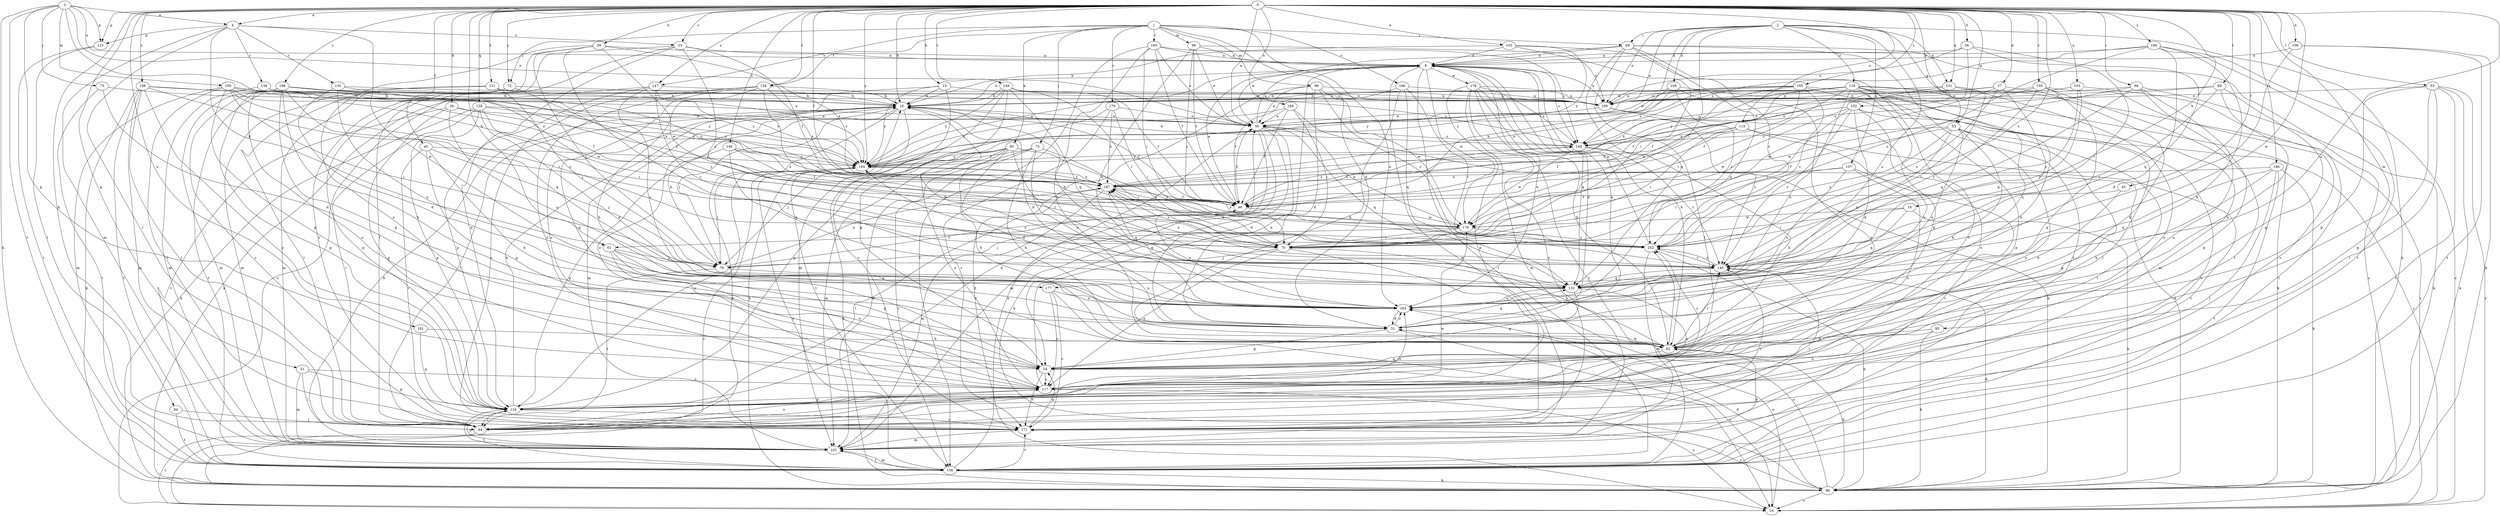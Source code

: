 strict digraph  {
0;
1;
2;
3;
4;
8;
14;
15;
16;
23;
24;
27;
28;
31;
39;
40;
45;
46;
51;
53;
54;
56;
58;
61;
62;
66;
69;
70;
72;
73;
75;
78;
84;
85;
86;
89;
93;
94;
95;
98;
99;
100;
101;
102;
103;
105;
106;
107;
108;
109;
115;
116;
117;
123;
124;
128;
131;
132;
135;
136;
140;
146;
147;
148;
149;
150;
151;
154;
156;
161;
163;
165;
166;
170;
171;
177;
178;
179;
184;
186;
187;
190;
194;
195;
196;
198;
202;
0 -> 4  [label=a];
0 -> 14  [label=b];
0 -> 15  [label=b];
0 -> 16  [label=b];
0 -> 23  [label=c];
0 -> 27  [label=d];
0 -> 28  [label=d];
0 -> 39  [label=e];
0 -> 40  [label=f];
0 -> 45  [label=f];
0 -> 46  [label=f];
0 -> 51  [label=g];
0 -> 53  [label=g];
0 -> 56  [label=h];
0 -> 58  [label=h];
0 -> 61  [label=h];
0 -> 66  [label=i];
0 -> 72  [label=j];
0 -> 84  [label=k];
0 -> 89  [label=l];
0 -> 93  [label=l];
0 -> 95  [label=m];
0 -> 102  [label=n];
0 -> 103  [label=n];
0 -> 105  [label=n];
0 -> 106  [label=n];
0 -> 115  [label=o];
0 -> 123  [label=p];
0 -> 128  [label=q];
0 -> 131  [label=q];
0 -> 146  [label=s];
0 -> 147  [label=s];
0 -> 149  [label=t];
0 -> 150  [label=t];
0 -> 151  [label=t];
0 -> 154  [label=t];
0 -> 161  [label=u];
0 -> 163  [label=u];
0 -> 177  [label=w];
0 -> 184  [label=x];
0 -> 186  [label=x];
0 -> 190  [label=y];
0 -> 194  [label=y];
0 -> 195  [label=z];
0 -> 196  [label=z];
0 -> 198  [label=z];
0 -> 202  [label=z];
1 -> 31  [label=d];
1 -> 69  [label=i];
1 -> 72  [label=j];
1 -> 73  [label=j];
1 -> 85  [label=k];
1 -> 98  [label=m];
1 -> 99  [label=m];
1 -> 147  [label=s];
1 -> 154  [label=t];
1 -> 163  [label=u];
1 -> 165  [label=v];
1 -> 166  [label=v];
1 -> 170  [label=v];
2 -> 39  [label=e];
2 -> 53  [label=g];
2 -> 61  [label=h];
2 -> 69  [label=i];
2 -> 70  [label=i];
2 -> 86  [label=k];
2 -> 107  [label=n];
2 -> 108  [label=n];
2 -> 109  [label=n];
2 -> 116  [label=o];
2 -> 131  [label=q];
2 -> 163  [label=u];
3 -> 4  [label=a];
3 -> 8  [label=a];
3 -> 39  [label=e];
3 -> 54  [label=g];
3 -> 75  [label=j];
3 -> 86  [label=k];
3 -> 100  [label=m];
3 -> 123  [label=p];
3 -> 156  [label=t];
3 -> 202  [label=z];
4 -> 23  [label=c];
4 -> 61  [label=h];
4 -> 94  [label=l];
4 -> 101  [label=m];
4 -> 123  [label=p];
4 -> 135  [label=r];
4 -> 136  [label=r];
4 -> 177  [label=w];
8 -> 16  [label=b];
8 -> 31  [label=d];
8 -> 62  [label=h];
8 -> 101  [label=m];
8 -> 109  [label=n];
8 -> 148  [label=s];
8 -> 156  [label=t];
8 -> 163  [label=u];
8 -> 178  [label=w];
8 -> 179  [label=w];
14 -> 70  [label=i];
14 -> 86  [label=k];
14 -> 132  [label=q];
14 -> 179  [label=w];
15 -> 16  [label=b];
15 -> 46  [label=f];
15 -> 117  [label=o];
15 -> 171  [label=v];
15 -> 194  [label=y];
16 -> 39  [label=e];
16 -> 46  [label=f];
16 -> 78  [label=j];
16 -> 86  [label=k];
16 -> 94  [label=l];
16 -> 101  [label=m];
16 -> 117  [label=o];
16 -> 156  [label=t];
23 -> 8  [label=a];
23 -> 24  [label=c];
23 -> 46  [label=f];
23 -> 94  [label=l];
23 -> 124  [label=p];
23 -> 202  [label=z];
24 -> 163  [label=u];
27 -> 16  [label=b];
27 -> 62  [label=h];
27 -> 109  [label=n];
27 -> 132  [label=q];
27 -> 179  [label=w];
27 -> 202  [label=z];
28 -> 39  [label=e];
28 -> 124  [label=p];
28 -> 156  [label=t];
28 -> 163  [label=u];
28 -> 194  [label=y];
31 -> 8  [label=a];
31 -> 24  [label=c];
31 -> 54  [label=g];
31 -> 62  [label=h];
31 -> 132  [label=q];
31 -> 163  [label=u];
39 -> 8  [label=a];
39 -> 31  [label=d];
39 -> 46  [label=f];
39 -> 54  [label=g];
39 -> 86  [label=k];
39 -> 101  [label=m];
39 -> 132  [label=q];
39 -> 148  [label=s];
40 -> 54  [label=g];
40 -> 62  [label=h];
40 -> 78  [label=j];
40 -> 171  [label=v];
40 -> 194  [label=y];
45 -> 31  [label=d];
45 -> 46  [label=f];
46 -> 8  [label=a];
46 -> 148  [label=s];
46 -> 163  [label=u];
46 -> 179  [label=w];
46 -> 187  [label=x];
51 -> 94  [label=l];
51 -> 101  [label=m];
51 -> 117  [label=o];
51 -> 124  [label=p];
53 -> 46  [label=f];
53 -> 62  [label=h];
53 -> 94  [label=l];
53 -> 117  [label=o];
53 -> 124  [label=p];
53 -> 132  [label=q];
53 -> 148  [label=s];
53 -> 163  [label=u];
53 -> 202  [label=z];
54 -> 117  [label=o];
54 -> 171  [label=v];
54 -> 202  [label=z];
56 -> 8  [label=a];
56 -> 109  [label=n];
56 -> 132  [label=q];
56 -> 140  [label=r];
56 -> 187  [label=x];
58 -> 8  [label=a];
58 -> 78  [label=j];
58 -> 117  [label=o];
58 -> 140  [label=r];
58 -> 171  [label=v];
58 -> 179  [label=w];
58 -> 187  [label=x];
61 -> 31  [label=d];
61 -> 54  [label=g];
61 -> 78  [label=j];
61 -> 117  [label=o];
61 -> 163  [label=u];
62 -> 54  [label=g];
62 -> 140  [label=r];
62 -> 202  [label=z];
66 -> 86  [label=k];
66 -> 109  [label=n];
66 -> 117  [label=o];
66 -> 124  [label=p];
66 -> 132  [label=q];
66 -> 179  [label=w];
69 -> 8  [label=a];
69 -> 24  [label=c];
69 -> 39  [label=e];
69 -> 94  [label=l];
69 -> 132  [label=q];
69 -> 156  [label=t];
69 -> 163  [label=u];
69 -> 171  [label=v];
70 -> 62  [label=h];
70 -> 78  [label=j];
70 -> 117  [label=o];
70 -> 171  [label=v];
70 -> 187  [label=x];
72 -> 16  [label=b];
72 -> 94  [label=l];
72 -> 101  [label=m];
72 -> 124  [label=p];
72 -> 202  [label=z];
73 -> 62  [label=h];
73 -> 70  [label=i];
73 -> 101  [label=m];
73 -> 156  [label=t];
73 -> 163  [label=u];
73 -> 194  [label=y];
75 -> 31  [label=d];
75 -> 109  [label=n];
75 -> 156  [label=t];
78 -> 16  [label=b];
78 -> 46  [label=f];
78 -> 94  [label=l];
78 -> 163  [label=u];
78 -> 187  [label=x];
84 -> 94  [label=l];
84 -> 156  [label=t];
85 -> 31  [label=d];
85 -> 62  [label=h];
85 -> 78  [label=j];
85 -> 86  [label=k];
85 -> 101  [label=m];
85 -> 117  [label=o];
85 -> 140  [label=r];
85 -> 194  [label=y];
85 -> 202  [label=z];
86 -> 16  [label=b];
86 -> 24  [label=c];
86 -> 31  [label=d];
86 -> 62  [label=h];
86 -> 163  [label=u];
86 -> 171  [label=v];
89 -> 54  [label=g];
89 -> 62  [label=h];
89 -> 109  [label=n];
89 -> 140  [label=r];
89 -> 148  [label=s];
93 -> 24  [label=c];
93 -> 54  [label=g];
93 -> 86  [label=k];
93 -> 94  [label=l];
93 -> 109  [label=n];
93 -> 124  [label=p];
93 -> 156  [label=t];
94 -> 24  [label=c];
94 -> 117  [label=o];
94 -> 140  [label=r];
94 -> 179  [label=w];
95 -> 62  [label=h];
95 -> 86  [label=k];
95 -> 117  [label=o];
98 -> 8  [label=a];
98 -> 39  [label=e];
98 -> 46  [label=f];
98 -> 109  [label=n];
98 -> 163  [label=u];
98 -> 202  [label=z];
99 -> 24  [label=c];
99 -> 31  [label=d];
99 -> 39  [label=e];
99 -> 109  [label=n];
99 -> 179  [label=w];
99 -> 202  [label=z];
100 -> 16  [label=b];
100 -> 39  [label=e];
100 -> 46  [label=f];
100 -> 54  [label=g];
100 -> 78  [label=j];
100 -> 101  [label=m];
100 -> 171  [label=v];
100 -> 179  [label=w];
100 -> 194  [label=y];
100 -> 202  [label=z];
101 -> 16  [label=b];
101 -> 62  [label=h];
101 -> 124  [label=p];
101 -> 156  [label=t];
102 -> 24  [label=c];
102 -> 31  [label=d];
102 -> 39  [label=e];
102 -> 70  [label=i];
102 -> 117  [label=o];
102 -> 140  [label=r];
102 -> 179  [label=w];
103 -> 109  [label=n];
103 -> 140  [label=r];
103 -> 148  [label=s];
103 -> 156  [label=t];
103 -> 202  [label=z];
105 -> 8  [label=a];
105 -> 16  [label=b];
105 -> 70  [label=i];
105 -> 194  [label=y];
105 -> 202  [label=z];
106 -> 8  [label=a];
106 -> 86  [label=k];
106 -> 140  [label=r];
106 -> 156  [label=t];
107 -> 70  [label=i];
107 -> 117  [label=o];
107 -> 163  [label=u];
107 -> 171  [label=v];
107 -> 187  [label=x];
108 -> 109  [label=n];
108 -> 117  [label=o];
108 -> 148  [label=s];
108 -> 156  [label=t];
108 -> 194  [label=y];
108 -> 202  [label=z];
109 -> 39  [label=e];
109 -> 86  [label=k];
109 -> 140  [label=r];
115 -> 46  [label=f];
115 -> 70  [label=i];
115 -> 148  [label=s];
115 -> 156  [label=t];
115 -> 163  [label=u];
115 -> 187  [label=x];
116 -> 16  [label=b];
116 -> 24  [label=c];
116 -> 46  [label=f];
116 -> 54  [label=g];
116 -> 70  [label=i];
116 -> 86  [label=k];
116 -> 94  [label=l];
116 -> 101  [label=m];
116 -> 124  [label=p];
116 -> 163  [label=u];
116 -> 179  [label=w];
116 -> 187  [label=x];
116 -> 194  [label=y];
117 -> 8  [label=a];
117 -> 24  [label=c];
117 -> 124  [label=p];
123 -> 94  [label=l];
123 -> 156  [label=t];
124 -> 16  [label=b];
124 -> 39  [label=e];
124 -> 94  [label=l];
124 -> 156  [label=t];
124 -> 163  [label=u];
124 -> 171  [label=v];
124 -> 194  [label=y];
128 -> 31  [label=d];
128 -> 39  [label=e];
128 -> 70  [label=i];
128 -> 86  [label=k];
128 -> 94  [label=l];
128 -> 124  [label=p];
128 -> 194  [label=y];
131 -> 109  [label=n];
131 -> 117  [label=o];
131 -> 140  [label=r];
131 -> 194  [label=y];
132 -> 16  [label=b];
132 -> 54  [label=g];
132 -> 117  [label=o];
132 -> 163  [label=u];
132 -> 194  [label=y];
135 -> 31  [label=d];
135 -> 109  [label=n];
135 -> 163  [label=u];
135 -> 187  [label=x];
136 -> 16  [label=b];
136 -> 101  [label=m];
136 -> 187  [label=x];
140 -> 16  [label=b];
140 -> 86  [label=k];
140 -> 132  [label=q];
140 -> 187  [label=x];
140 -> 202  [label=z];
146 -> 46  [label=f];
146 -> 124  [label=p];
146 -> 132  [label=q];
146 -> 187  [label=x];
146 -> 194  [label=y];
147 -> 16  [label=b];
147 -> 86  [label=k];
147 -> 124  [label=p];
147 -> 140  [label=r];
147 -> 163  [label=u];
147 -> 194  [label=y];
148 -> 16  [label=b];
148 -> 62  [label=h];
148 -> 140  [label=r];
148 -> 179  [label=w];
148 -> 194  [label=y];
149 -> 16  [label=b];
149 -> 54  [label=g];
149 -> 70  [label=i];
149 -> 101  [label=m];
149 -> 109  [label=n];
149 -> 132  [label=q];
149 -> 194  [label=y];
150 -> 16  [label=b];
150 -> 46  [label=f];
150 -> 54  [label=g];
150 -> 94  [label=l];
150 -> 140  [label=r];
150 -> 171  [label=v];
151 -> 78  [label=j];
151 -> 101  [label=m];
151 -> 109  [label=n];
151 -> 156  [label=t];
151 -> 194  [label=y];
154 -> 16  [label=b];
154 -> 54  [label=g];
154 -> 62  [label=h];
154 -> 70  [label=i];
154 -> 117  [label=o];
154 -> 171  [label=v];
154 -> 187  [label=x];
156 -> 39  [label=e];
156 -> 86  [label=k];
156 -> 101  [label=m];
156 -> 171  [label=v];
156 -> 194  [label=y];
161 -> 62  [label=h];
161 -> 124  [label=p];
163 -> 16  [label=b];
163 -> 31  [label=d];
165 -> 8  [label=a];
165 -> 39  [label=e];
165 -> 46  [label=f];
165 -> 62  [label=h];
165 -> 70  [label=i];
165 -> 148  [label=s];
165 -> 156  [label=t];
166 -> 46  [label=f];
166 -> 62  [label=h];
166 -> 109  [label=n];
166 -> 132  [label=q];
166 -> 140  [label=r];
170 -> 39  [label=e];
170 -> 70  [label=i];
170 -> 124  [label=p];
170 -> 171  [label=v];
170 -> 187  [label=x];
171 -> 54  [label=g];
171 -> 101  [label=m];
171 -> 140  [label=r];
177 -> 24  [label=c];
177 -> 117  [label=o];
177 -> 163  [label=u];
177 -> 171  [label=v];
178 -> 62  [label=h];
178 -> 101  [label=m];
178 -> 109  [label=n];
178 -> 124  [label=p];
178 -> 132  [label=q];
178 -> 148  [label=s];
178 -> 156  [label=t];
178 -> 171  [label=v];
179 -> 39  [label=e];
179 -> 70  [label=i];
179 -> 78  [label=j];
179 -> 187  [label=x];
179 -> 202  [label=z];
184 -> 39  [label=e];
184 -> 46  [label=f];
184 -> 70  [label=i];
184 -> 86  [label=k];
184 -> 194  [label=y];
186 -> 62  [label=h];
186 -> 86  [label=k];
186 -> 94  [label=l];
186 -> 132  [label=q];
186 -> 156  [label=t];
186 -> 187  [label=x];
187 -> 46  [label=f];
187 -> 94  [label=l];
187 -> 101  [label=m];
187 -> 132  [label=q];
187 -> 194  [label=y];
190 -> 8  [label=a];
190 -> 24  [label=c];
190 -> 31  [label=d];
190 -> 62  [label=h];
190 -> 148  [label=s];
190 -> 156  [label=t];
190 -> 202  [label=z];
194 -> 8  [label=a];
194 -> 24  [label=c];
194 -> 78  [label=j];
194 -> 187  [label=x];
195 -> 16  [label=b];
195 -> 39  [label=e];
195 -> 46  [label=f];
195 -> 62  [label=h];
195 -> 109  [label=n];
195 -> 163  [label=u];
195 -> 187  [label=x];
195 -> 202  [label=z];
196 -> 16  [label=b];
196 -> 54  [label=g];
196 -> 62  [label=h];
196 -> 101  [label=m];
196 -> 117  [label=o];
196 -> 124  [label=p];
196 -> 132  [label=q];
196 -> 148  [label=s];
196 -> 171  [label=v];
196 -> 194  [label=y];
198 -> 46  [label=f];
198 -> 70  [label=i];
198 -> 86  [label=k];
198 -> 94  [label=l];
198 -> 101  [label=m];
198 -> 109  [label=n];
198 -> 124  [label=p];
198 -> 156  [label=t];
202 -> 8  [label=a];
202 -> 86  [label=k];
202 -> 101  [label=m];
202 -> 140  [label=r];
202 -> 187  [label=x];
}
